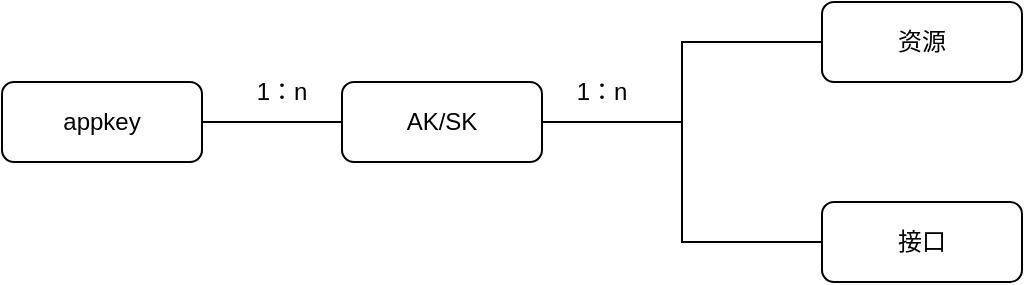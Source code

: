 <mxfile version="21.7.2" type="github">
  <diagram name="Page-1" id="zQBKsjdSoeLI2d0nw44Y">
    <mxGraphModel dx="1546" dy="837" grid="1" gridSize="10" guides="1" tooltips="1" connect="1" arrows="1" fold="1" page="1" pageScale="1" pageWidth="827" pageHeight="1169" math="0" shadow="0">
      <root>
        <mxCell id="0" />
        <mxCell id="1" parent="0" />
        <mxCell id="SQ3EIV8r3RZt4lURdNpu-1" style="edgeStyle=orthogonalEdgeStyle;rounded=0;orthogonalLoop=1;jettySize=auto;html=1;endArrow=none;endFill=0;" edge="1" parent="1" source="SQ3EIV8r3RZt4lURdNpu-2" target="SQ3EIV8r3RZt4lURdNpu-5">
          <mxGeometry relative="1" as="geometry" />
        </mxCell>
        <mxCell id="SQ3EIV8r3RZt4lURdNpu-2" value="appkey" style="rounded=1;whiteSpace=wrap;html=1;" vertex="1" parent="1">
          <mxGeometry x="60" y="50" width="100" height="40" as="geometry" />
        </mxCell>
        <mxCell id="SQ3EIV8r3RZt4lURdNpu-3" style="edgeStyle=orthogonalEdgeStyle;rounded=0;orthogonalLoop=1;jettySize=auto;html=1;endArrow=none;endFill=0;" edge="1" parent="1" source="SQ3EIV8r3RZt4lURdNpu-5" target="SQ3EIV8r3RZt4lURdNpu-6">
          <mxGeometry relative="1" as="geometry" />
        </mxCell>
        <mxCell id="SQ3EIV8r3RZt4lURdNpu-4" style="edgeStyle=orthogonalEdgeStyle;rounded=0;orthogonalLoop=1;jettySize=auto;html=1;entryX=0;entryY=0.5;entryDx=0;entryDy=0;endArrow=none;endFill=0;" edge="1" parent="1" source="SQ3EIV8r3RZt4lURdNpu-5" target="SQ3EIV8r3RZt4lURdNpu-7">
          <mxGeometry relative="1" as="geometry" />
        </mxCell>
        <mxCell id="SQ3EIV8r3RZt4lURdNpu-5" value="AK/SK" style="rounded=1;whiteSpace=wrap;html=1;" vertex="1" parent="1">
          <mxGeometry x="230" y="50" width="100" height="40" as="geometry" />
        </mxCell>
        <mxCell id="SQ3EIV8r3RZt4lURdNpu-6" value="资源" style="rounded=1;whiteSpace=wrap;html=1;" vertex="1" parent="1">
          <mxGeometry x="470" y="10" width="100" height="40" as="geometry" />
        </mxCell>
        <mxCell id="SQ3EIV8r3RZt4lURdNpu-7" value="接口" style="rounded=1;whiteSpace=wrap;html=1;" vertex="1" parent="1">
          <mxGeometry x="470" y="110" width="100" height="40" as="geometry" />
        </mxCell>
        <mxCell id="SQ3EIV8r3RZt4lURdNpu-8" value="1：n" style="text;html=1;strokeColor=none;fillColor=none;align=center;verticalAlign=middle;whiteSpace=wrap;rounded=0;" vertex="1" parent="1">
          <mxGeometry x="170" y="40" width="60" height="30" as="geometry" />
        </mxCell>
        <mxCell id="SQ3EIV8r3RZt4lURdNpu-9" value="1：n" style="text;html=1;strokeColor=none;fillColor=none;align=center;verticalAlign=middle;whiteSpace=wrap;rounded=0;" vertex="1" parent="1">
          <mxGeometry x="330" y="40" width="60" height="30" as="geometry" />
        </mxCell>
      </root>
    </mxGraphModel>
  </diagram>
</mxfile>
